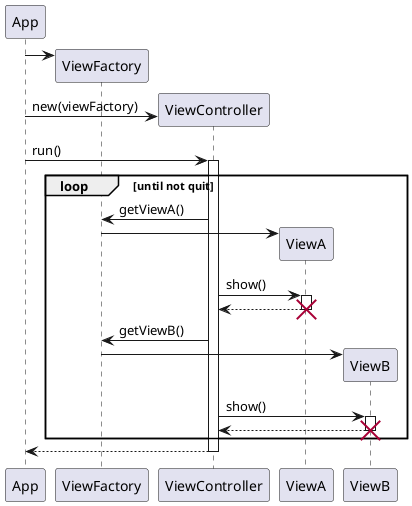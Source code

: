 @startuml

participant App
create ViewFactory
App -> ViewFactory
create ViewController
App -> ViewController : new(viewFactory)
App -> ViewController : run()
activate ViewController

loop until not quit

ViewController -> ViewFactory : getViewA()
create ViewA
ViewFactory -> ViewA
ViewController -> ViewA : show()
activate ViewA
ViewA-->ViewController
deactivate ViewA
destroy ViewA

ViewController -> ViewFactory : getViewB()
create ViewB
ViewFactory -> ViewB
ViewController -> ViewB : show()
activate ViewB
ViewB-->ViewController
deactivate ViewB
destroy ViewB

end

ViewController --> App
deactivate ViewController


@enduml